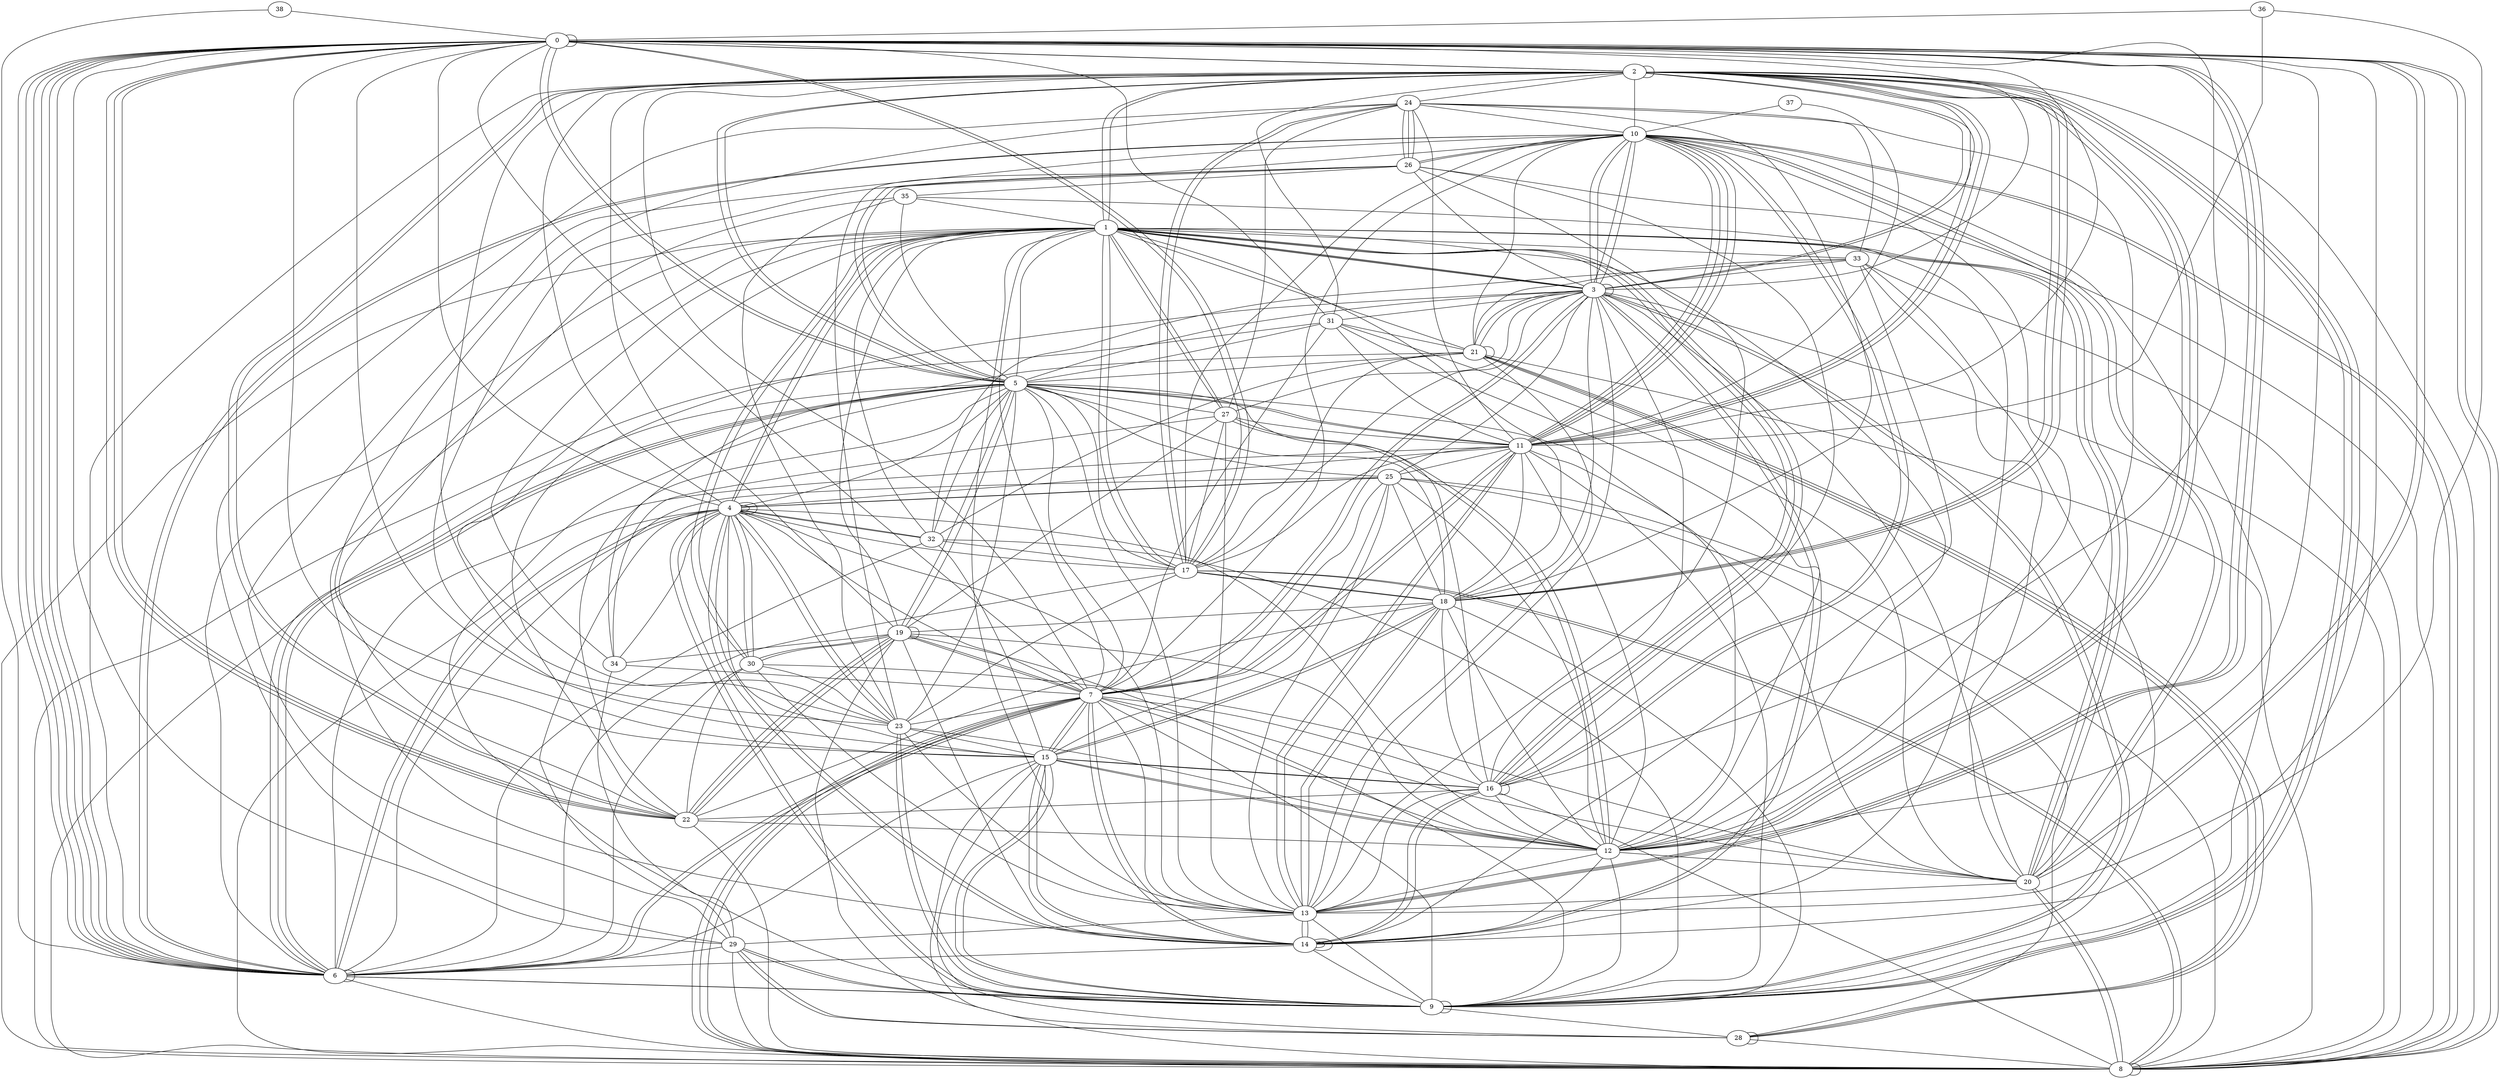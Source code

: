 graph G {
0;
1;
2;
3;
4;
5;
6;
7;
8;
9;
10;
11;
12;
13;
14;
15;
16;
17;
18;
19;
20;
21;
22;
23;
24;
25;
26;
27;
28;
29;
30;
31;
32;
33;
34;
35;
36;
37;
38;
4--2 ;
32--17 ;
0--29 ;
0--31 ;
14--6 ;
28--8 ;
11--7 ;
3--25 ;
19--34 ;
16--13 ;
9--2 ;
5--11 ;
6--6 ;
19--2 ;
35--1 ;
18--9 ;
6--7 ;
3--26 ;
31--5 ;
33--20 ;
0--13 ;
3--8 ;
10--3 ;
14--12 ;
9--28 ;
5--6 ;
13--12 ;
15--14 ;
2--7 ;
5--26 ;
2--18 ;
13--9 ;
6--0 ;
22--2 ;
21--28 ;
20--0 ;
7--15 ;
7--1 ;
2--0 ;
7--15 ;
36--0 ;
6--7 ;
6--0 ;
9--15 ;
23--17 ;
16--16 ;
5--23 ;
33--14 ;
14--15 ;
3--20 ;
8--10 ;
24--33 ;
33--3 ;
34--4 ;
3--1 ;
29--10 ;
3--9 ;
11--10 ;
0--17 ;
8--7 ;
12--19 ;
14--7 ;
4--23 ;
16--14 ;
20--31 ;
17--3 ;
3--27 ;
5--3 ;
30--22 ;
15--0 ;
3--7 ;
32--4 ;
0--16 ;
18--24 ;
3--2 ;
16--14 ;
16--12 ;
5--2 ;
4--9 ;
25--4 ;
1--20 ;
14--3 ;
22--18 ;
4--1 ;
12--31 ;
12--0 ;
3--7 ;
5--27 ;
6--4 ;
1--20 ;
19--22 ;
21--21 ;
3--13 ;
20--10 ;
7--19 ;
9--2 ;
1--3 ;
19--27 ;
15--8 ;
2--2 ;
12--10 ;
11--20 ;
6--9 ;
10--11 ;
4--4 ;
1--5 ;
22--5 ;
28--19 ;
19--30 ;
5--0 ;
15--16 ;
3--31 ;
33--32 ;
8--29 ;
1--14 ;
26--35 ;
8--33 ;
9--4 ;
30--6 ;
24--11 ;
14--0 ;
23--15 ;
34--1 ;
2--12 ;
34--7 ;
10--8 ;
5--16 ;
4--5 ;
0--6 ;
11--10 ;
8--7 ;
0--17 ;
6--5 ;
18--2 ;
26--16 ;
16--10 ;
11--25 ;
9--23 ;
16--8 ;
7--31 ;
30--13 ;
1--16 ;
22--2 ;
20--7 ;
3--2 ;
3--22 ;
28--15 ;
7--11 ;
12--20 ;
24--10 ;
3--9 ;
7--8 ;
25--28 ;
16--1 ;
9--9 ;
14--14 ;
12--15 ;
24--17 ;
27--13 ;
16--7 ;
10--16 ;
9--12 ;
6--10 ;
28--28 ;
12--27 ;
26--24 ;
2--5 ;
25--12 ;
18--17 ;
14--13 ;
22--12 ;
1--4 ;
10--3 ;
12--24 ;
29--28 ;
6--8 ;
1--2 ;
6--11 ;
32--5 ;
35--5 ;
18--16 ;
1--20 ;
13--25 ;
21--10 ;
6--15 ;
10--26 ;
13--11 ;
11--31 ;
2--11 ;
5--19 ;
6--0 ;
1--27 ;
22--35 ;
32--15 ;
0--2 ;
16--15 ;
5--26 ;
21--17 ;
26--10 ;
4--7 ;
24--27 ;
11--10 ;
0--13 ;
36--13 ;
37--10 ;
21--32 ;
29--9 ;
14--9 ;
10--20 ;
11--5 ;
0--22 ;
6--4 ;
21--28 ;
4--30 ;
8--0 ;
26--15 ;
1--30 ;
34--21 ;
10--6 ;
19--30 ;
15--4 ;
23--1 ;
1--30 ;
25--5 ;
2--9 ;
6--32 ;
27--17 ;
22--19 ;
23--9 ;
21--5 ;
10--23 ;
11--2 ;
20--8 ;
8--22 ;
33--21 ;
7--23 ;
9--33 ;
1--12 ;
3--10 ;
15--18 ;
1--21 ;
0--22 ;
12--4 ;
0--5 ;
1--8 ;
27--34 ;
23--12 ;
29--24 ;
10--2 ;
38--0 ;
7--12 ;
16--22 ;
8--26 ;
8--17 ;
19--9 ;
9--15 ;
12--5 ;
25--4 ;
32--1 ;
4--8 ;
26--24 ;
23--4 ;
19--22 ;
19--19 ;
3--16 ;
13--18 ;
13--18 ;
1--17 ;
10--7 ;
7--25 ;
1--17 ;
5--7 ;
0--6 ;
24--26 ;
8--31 ;
9--5 ;
18--25 ;
20--13 ;
23--2 ;
37--11 ;
30--23 ;
28--29 ;
30--20 ;
0--0 ;
23--35 ;
13--14 ;
20--0 ;
23--13 ;
9--29 ;
14--4 ;
8--17 ;
8--25 ;
2--24 ;
2--8 ;
4--4 ;
17--18 ;
9--6 ;
18--11 ;
16--1 ;
3--21 ;
8--5 ;
1--3 ;
18--19 ;
8--20 ;
26--13 ;
9--32 ;
31--2 ;
13--0 ;
4--14 ;
29--34 ;
3--3 ;
28--21 ;
5--19 ;
12--2 ;
2--12 ;
1--27 ;
0--8 ;
27--11 ;
12--11 ;
24--17 ;
6--17 ;
4--29 ;
3--21 ;
12--27 ;
6--0 ;
17--11 ;
14--19 ;
21--8 ;
19--1 ;
6--25 ;
3--14 ;
8--8 ;
18--2 ;
4--32 ;
11--9 ;
0--22 ;
17--4 ;
14--14 ;
11--0 ;
11--13 ;
15--12 ;
21--13 ;
13--7 ;
15--25 ;
1--33 ;
9--7 ;
30--4 ;
14--7 ;
0--3 ;
5--13 ;
1--6 ;
38--6 ;
2--1 ;
9--10 ;
2--11 ;
1--13 ;
6--5 ;
2--6 ;
31--21 ;
24--15 ;
17--10 ;
0--23 ;
4--0 ;
17--5 ;
18--1 ;
4--11 ;
4--13 ;
35--14 ;
36--11 ;
18--15 ;
12--18 ;
5--18 ;
18--3 ;
10--3 ;
29--6 ;
7--0 ;
13--29 ;
19--7 ;
}
